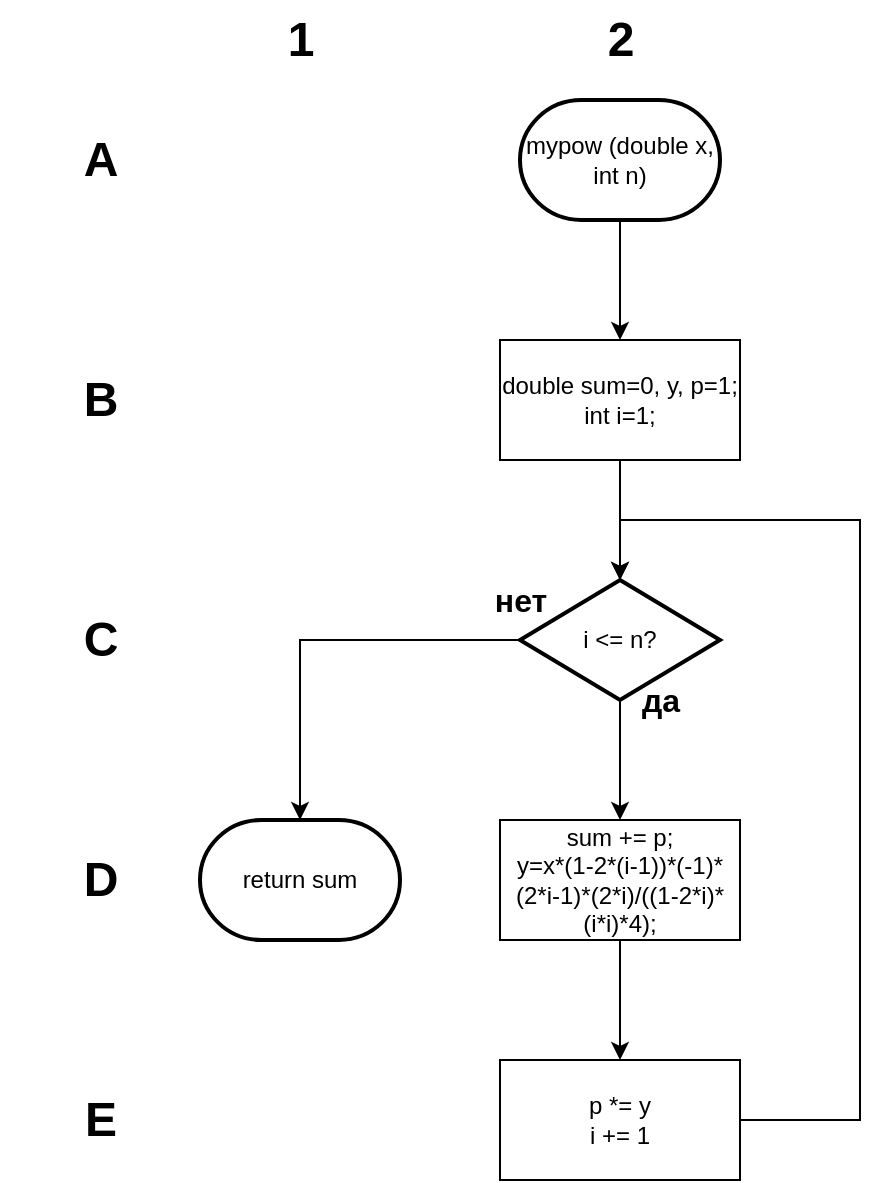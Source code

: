 <mxfile version="22.0.3" type="device">
  <diagram name="Страница — 1" id="oBz24sAvwXHGrYHlf1UR">
    <mxGraphModel dx="814" dy="486" grid="1" gridSize="10" guides="1" tooltips="1" connect="1" arrows="1" fold="1" page="1" pageScale="1" pageWidth="827" pageHeight="1169" math="0" shadow="0">
      <root>
        <mxCell id="0" />
        <mxCell id="1" parent="0" />
        <mxCell id="SwO5w1izzGQshCqwwrX8-16" value="" style="edgeStyle=orthogonalEdgeStyle;rounded=0;orthogonalLoop=1;jettySize=auto;html=1;" parent="1" source="SwO5w1izzGQshCqwwrX8-2" target="SwO5w1izzGQshCqwwrX8-3" edge="1">
          <mxGeometry relative="1" as="geometry" />
        </mxCell>
        <mxCell id="SwO5w1izzGQshCqwwrX8-2" value="mypow (double x, int n)" style="strokeWidth=2;html=1;shape=mxgraph.flowchart.terminator;whiteSpace=wrap;" parent="1" vertex="1">
          <mxGeometry x="330" y="50" width="100" height="60" as="geometry" />
        </mxCell>
        <mxCell id="SwO5w1izzGQshCqwwrX8-17" value="" style="edgeStyle=orthogonalEdgeStyle;rounded=0;orthogonalLoop=1;jettySize=auto;html=1;" parent="1" source="SwO5w1izzGQshCqwwrX8-3" target="SwO5w1izzGQshCqwwrX8-4" edge="1">
          <mxGeometry relative="1" as="geometry" />
        </mxCell>
        <mxCell id="SwO5w1izzGQshCqwwrX8-3" value="double sum=0, y, p=1;&lt;br&gt;int i=1;" style="rounded=0;whiteSpace=wrap;html=1;" parent="1" vertex="1">
          <mxGeometry x="320" y="170" width="120" height="60" as="geometry" />
        </mxCell>
        <mxCell id="SwO5w1izzGQshCqwwrX8-18" value="" style="edgeStyle=orthogonalEdgeStyle;rounded=0;orthogonalLoop=1;jettySize=auto;html=1;" parent="1" source="SwO5w1izzGQshCqwwrX8-4" target="SwO5w1izzGQshCqwwrX8-14" edge="1">
          <mxGeometry relative="1" as="geometry" />
        </mxCell>
        <mxCell id="SwO5w1izzGQshCqwwrX8-4" value="i &amp;lt;= n?" style="strokeWidth=2;html=1;shape=mxgraph.flowchart.decision;whiteSpace=wrap;" parent="1" vertex="1">
          <mxGeometry x="330" y="290" width="100" height="60" as="geometry" />
        </mxCell>
        <mxCell id="SwO5w1izzGQshCqwwrX8-19" value="" style="edgeStyle=orthogonalEdgeStyle;rounded=0;orthogonalLoop=1;jettySize=auto;html=1;" parent="1" source="SwO5w1izzGQshCqwwrX8-14" target="SwO5w1izzGQshCqwwrX8-15" edge="1">
          <mxGeometry relative="1" as="geometry" />
        </mxCell>
        <mxCell id="SwO5w1izzGQshCqwwrX8-14" value="sum += p;&lt;br&gt;y=x*(1-2*(i-1))*(-1)*(2*i-1)*(2*i)/((1-2*i)*(i*i)*4);" style="rounded=0;whiteSpace=wrap;html=1;" parent="1" vertex="1">
          <mxGeometry x="320" y="410" width="120" height="60" as="geometry" />
        </mxCell>
        <mxCell id="SwO5w1izzGQshCqwwrX8-15" value="p *= y&lt;br&gt;i += 1" style="rounded=0;whiteSpace=wrap;html=1;" parent="1" vertex="1">
          <mxGeometry x="320" y="530" width="120" height="60" as="geometry" />
        </mxCell>
        <mxCell id="SwO5w1izzGQshCqwwrX8-21" value="" style="endArrow=classic;html=1;rounded=0;exitX=1;exitY=0.5;exitDx=0;exitDy=0;entryX=0.5;entryY=0;entryDx=0;entryDy=0;entryPerimeter=0;" parent="1" source="SwO5w1izzGQshCqwwrX8-15" target="SwO5w1izzGQshCqwwrX8-4" edge="1">
          <mxGeometry width="50" height="50" relative="1" as="geometry">
            <mxPoint x="450" y="550" as="sourcePoint" />
            <mxPoint x="380" y="280" as="targetPoint" />
            <Array as="points">
              <mxPoint x="500" y="560" />
              <mxPoint x="500" y="260" />
              <mxPoint x="380" y="260" />
            </Array>
          </mxGeometry>
        </mxCell>
        <mxCell id="SwO5w1izzGQshCqwwrX8-22" value="return sum" style="strokeWidth=2;html=1;shape=mxgraph.flowchart.terminator;whiteSpace=wrap;" parent="1" vertex="1">
          <mxGeometry x="170" y="410" width="100" height="60" as="geometry" />
        </mxCell>
        <mxCell id="SwO5w1izzGQshCqwwrX8-24" value="1" style="text;strokeColor=none;fillColor=none;html=1;fontSize=24;fontStyle=1;verticalAlign=middle;align=center;" parent="1" vertex="1">
          <mxGeometry x="170" width="100" height="40" as="geometry" />
        </mxCell>
        <mxCell id="SwO5w1izzGQshCqwwrX8-25" value="2" style="text;strokeColor=none;fillColor=none;html=1;fontSize=24;fontStyle=1;verticalAlign=middle;align=center;" parent="1" vertex="1">
          <mxGeometry x="330" width="100" height="40" as="geometry" />
        </mxCell>
        <mxCell id="SwO5w1izzGQshCqwwrX8-26" value="A" style="text;strokeColor=none;fillColor=none;html=1;fontSize=24;fontStyle=1;verticalAlign=middle;align=center;" parent="1" vertex="1">
          <mxGeometry x="70" y="60" width="100" height="40" as="geometry" />
        </mxCell>
        <mxCell id="SwO5w1izzGQshCqwwrX8-27" value="B" style="text;strokeColor=none;fillColor=none;html=1;fontSize=24;fontStyle=1;verticalAlign=middle;align=center;" parent="1" vertex="1">
          <mxGeometry x="70" y="180" width="100" height="40" as="geometry" />
        </mxCell>
        <mxCell id="SwO5w1izzGQshCqwwrX8-28" value="C" style="text;strokeColor=none;fillColor=none;html=1;fontSize=24;fontStyle=1;verticalAlign=middle;align=center;" parent="1" vertex="1">
          <mxGeometry x="70" y="300" width="100" height="40" as="geometry" />
        </mxCell>
        <mxCell id="SwO5w1izzGQshCqwwrX8-29" value="D" style="text;strokeColor=none;fillColor=none;html=1;fontSize=24;fontStyle=1;verticalAlign=middle;align=center;" parent="1" vertex="1">
          <mxGeometry x="70" y="420" width="100" height="40" as="geometry" />
        </mxCell>
        <mxCell id="SwO5w1izzGQshCqwwrX8-30" value="E" style="text;strokeColor=none;fillColor=none;html=1;fontSize=24;fontStyle=1;verticalAlign=middle;align=center;" parent="1" vertex="1">
          <mxGeometry x="70" y="540" width="100" height="40" as="geometry" />
        </mxCell>
        <mxCell id="sP7ftdUcQvwabP5fAIBB-1" style="edgeStyle=orthogonalEdgeStyle;rounded=0;orthogonalLoop=1;jettySize=auto;html=1;entryX=0.5;entryY=0;entryDx=0;entryDy=0;entryPerimeter=0;" edge="1" parent="1" source="SwO5w1izzGQshCqwwrX8-4" target="SwO5w1izzGQshCqwwrX8-22">
          <mxGeometry relative="1" as="geometry" />
        </mxCell>
        <mxCell id="sP7ftdUcQvwabP5fAIBB-2" value="да" style="text;strokeColor=none;fillColor=none;html=1;fontSize=16;fontStyle=1;verticalAlign=middle;align=center;" vertex="1" parent="1">
          <mxGeometry x="350" y="330" width="100" height="40" as="geometry" />
        </mxCell>
        <mxCell id="sP7ftdUcQvwabP5fAIBB-3" value="нет" style="text;strokeColor=none;fillColor=none;html=1;fontSize=16;fontStyle=1;verticalAlign=middle;align=center;" vertex="1" parent="1">
          <mxGeometry x="280" y="280" width="100" height="40" as="geometry" />
        </mxCell>
      </root>
    </mxGraphModel>
  </diagram>
</mxfile>
